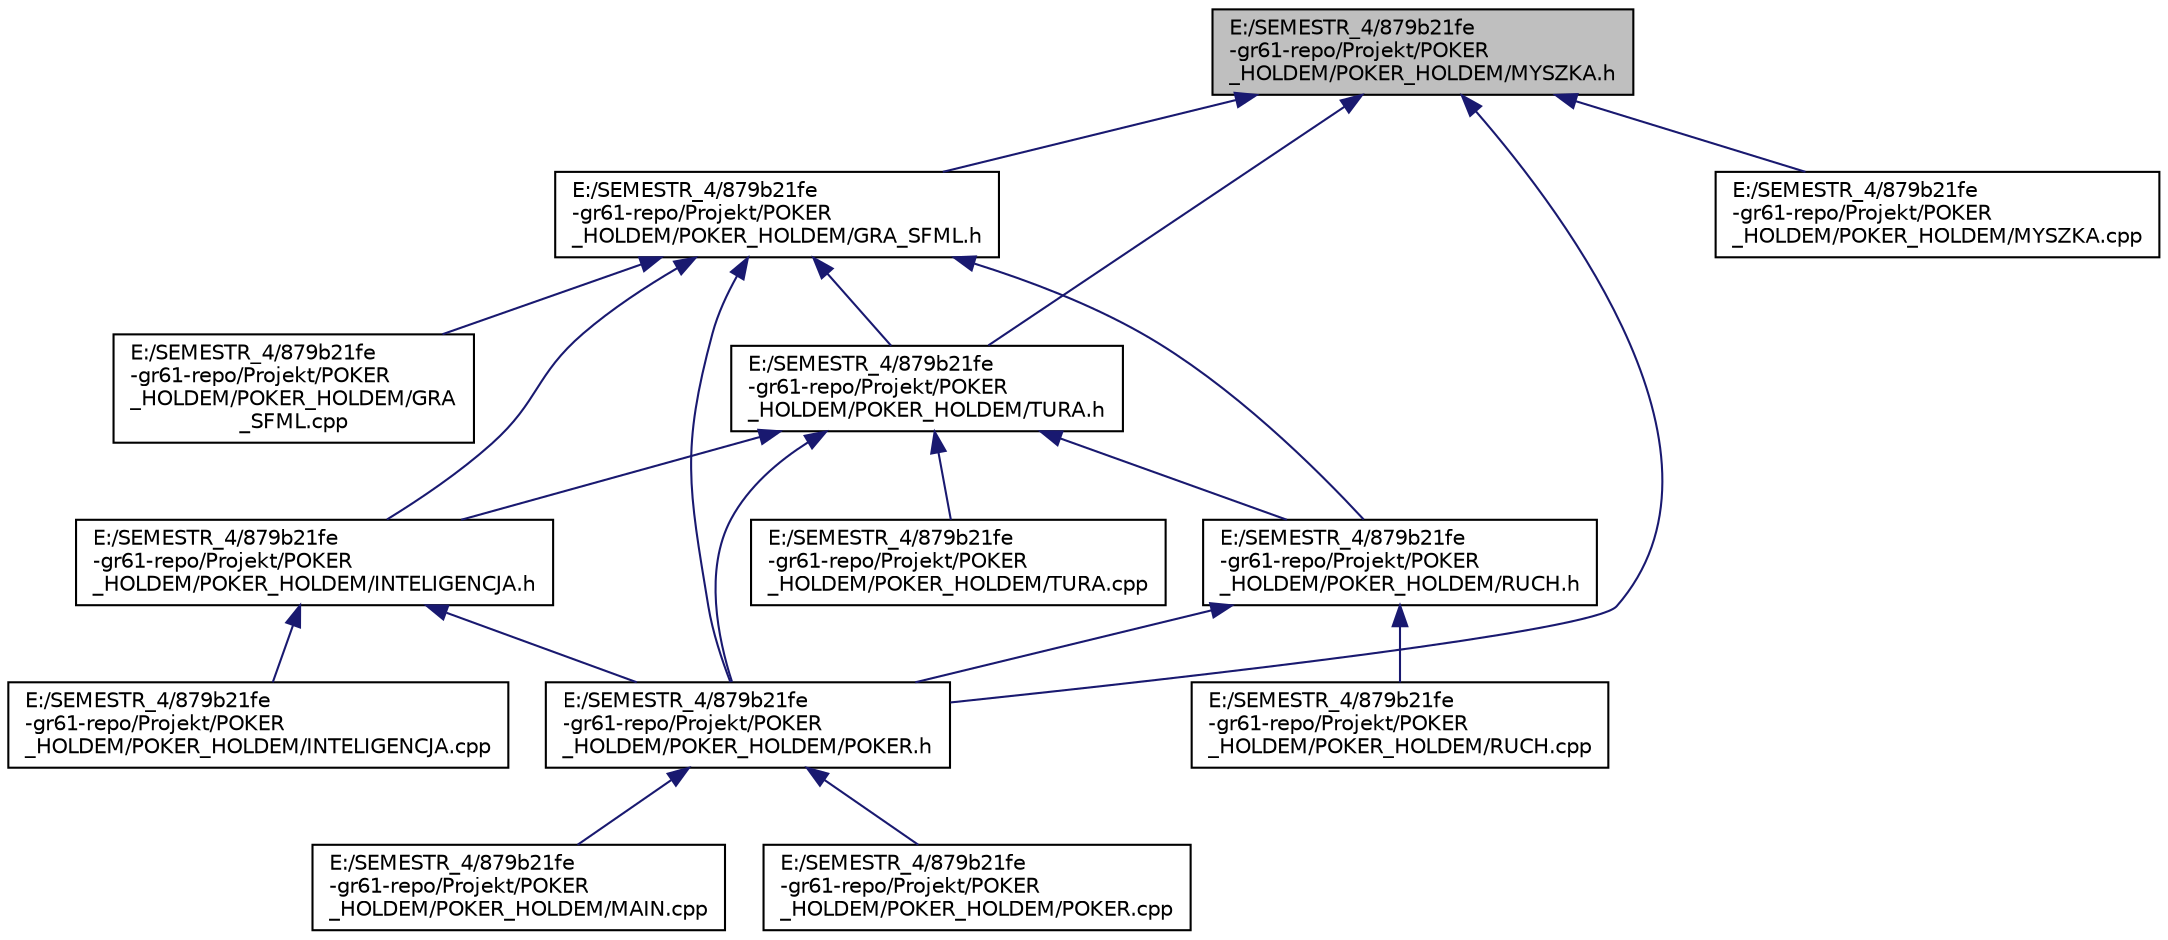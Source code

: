 digraph "E:/SEMESTR_4/879b21fe-gr61-repo/Projekt/POKER_HOLDEM/POKER_HOLDEM/MYSZKA.h"
{
  edge [fontname="Helvetica",fontsize="10",labelfontname="Helvetica",labelfontsize="10"];
  node [fontname="Helvetica",fontsize="10",shape=record];
  Node4 [label="E:/SEMESTR_4/879b21fe\l-gr61-repo/Projekt/POKER\l_HOLDEM/POKER_HOLDEM/MYSZKA.h",height=0.2,width=0.4,color="black", fillcolor="grey75", style="filled", fontcolor="black"];
  Node4 -> Node5 [dir="back",color="midnightblue",fontsize="10",style="solid",fontname="Helvetica"];
  Node5 [label="E:/SEMESTR_4/879b21fe\l-gr61-repo/Projekt/POKER\l_HOLDEM/POKER_HOLDEM/GRA_SFML.h",height=0.2,width=0.4,color="black", fillcolor="white", style="filled",URL="$_g_r_a___s_f_m_l_8h.html"];
  Node5 -> Node6 [dir="back",color="midnightblue",fontsize="10",style="solid",fontname="Helvetica"];
  Node6 [label="E:/SEMESTR_4/879b21fe\l-gr61-repo/Projekt/POKER\l_HOLDEM/POKER_HOLDEM/GRA\l_SFML.cpp",height=0.2,width=0.4,color="black", fillcolor="white", style="filled",URL="$_g_r_a___s_f_m_l_8cpp.html"];
  Node5 -> Node7 [dir="back",color="midnightblue",fontsize="10",style="solid",fontname="Helvetica"];
  Node7 [label="E:/SEMESTR_4/879b21fe\l-gr61-repo/Projekt/POKER\l_HOLDEM/POKER_HOLDEM/INTELIGENCJA.h",height=0.2,width=0.4,color="black", fillcolor="white", style="filled",URL="$_i_n_t_e_l_i_g_e_n_c_j_a_8h.html"];
  Node7 -> Node8 [dir="back",color="midnightblue",fontsize="10",style="solid",fontname="Helvetica"];
  Node8 [label="E:/SEMESTR_4/879b21fe\l-gr61-repo/Projekt/POKER\l_HOLDEM/POKER_HOLDEM/INTELIGENCJA.cpp",height=0.2,width=0.4,color="black", fillcolor="white", style="filled",URL="$_i_n_t_e_l_i_g_e_n_c_j_a_8cpp.html"];
  Node7 -> Node9 [dir="back",color="midnightblue",fontsize="10",style="solid",fontname="Helvetica"];
  Node9 [label="E:/SEMESTR_4/879b21fe\l-gr61-repo/Projekt/POKER\l_HOLDEM/POKER_HOLDEM/POKER.h",height=0.2,width=0.4,color="black", fillcolor="white", style="filled",URL="$_p_o_k_e_r_8h.html"];
  Node9 -> Node10 [dir="back",color="midnightblue",fontsize="10",style="solid",fontname="Helvetica"];
  Node10 [label="E:/SEMESTR_4/879b21fe\l-gr61-repo/Projekt/POKER\l_HOLDEM/POKER_HOLDEM/MAIN.cpp",height=0.2,width=0.4,color="black", fillcolor="white", style="filled",URL="$_m_a_i_n_8cpp.html"];
  Node9 -> Node11 [dir="back",color="midnightblue",fontsize="10",style="solid",fontname="Helvetica"];
  Node11 [label="E:/SEMESTR_4/879b21fe\l-gr61-repo/Projekt/POKER\l_HOLDEM/POKER_HOLDEM/POKER.cpp",height=0.2,width=0.4,color="black", fillcolor="white", style="filled",URL="$_p_o_k_e_r_8cpp.html"];
  Node5 -> Node12 [dir="back",color="midnightblue",fontsize="10",style="solid",fontname="Helvetica"];
  Node12 [label="E:/SEMESTR_4/879b21fe\l-gr61-repo/Projekt/POKER\l_HOLDEM/POKER_HOLDEM/TURA.h",height=0.2,width=0.4,color="black", fillcolor="white", style="filled",URL="$_t_u_r_a_8h.html"];
  Node12 -> Node7 [dir="back",color="midnightblue",fontsize="10",style="solid",fontname="Helvetica"];
  Node12 -> Node9 [dir="back",color="midnightblue",fontsize="10",style="solid",fontname="Helvetica"];
  Node12 -> Node13 [dir="back",color="midnightblue",fontsize="10",style="solid",fontname="Helvetica"];
  Node13 [label="E:/SEMESTR_4/879b21fe\l-gr61-repo/Projekt/POKER\l_HOLDEM/POKER_HOLDEM/RUCH.h",height=0.2,width=0.4,color="black", fillcolor="white", style="filled",URL="$_r_u_c_h_8h.html"];
  Node13 -> Node9 [dir="back",color="midnightblue",fontsize="10",style="solid",fontname="Helvetica"];
  Node13 -> Node14 [dir="back",color="midnightblue",fontsize="10",style="solid",fontname="Helvetica"];
  Node14 [label="E:/SEMESTR_4/879b21fe\l-gr61-repo/Projekt/POKER\l_HOLDEM/POKER_HOLDEM/RUCH.cpp",height=0.2,width=0.4,color="black", fillcolor="white", style="filled",URL="$_r_u_c_h_8cpp.html"];
  Node12 -> Node15 [dir="back",color="midnightblue",fontsize="10",style="solid",fontname="Helvetica"];
  Node15 [label="E:/SEMESTR_4/879b21fe\l-gr61-repo/Projekt/POKER\l_HOLDEM/POKER_HOLDEM/TURA.cpp",height=0.2,width=0.4,color="black", fillcolor="white", style="filled",URL="$_t_u_r_a_8cpp.html"];
  Node5 -> Node9 [dir="back",color="midnightblue",fontsize="10",style="solid",fontname="Helvetica"];
  Node5 -> Node13 [dir="back",color="midnightblue",fontsize="10",style="solid",fontname="Helvetica"];
  Node4 -> Node12 [dir="back",color="midnightblue",fontsize="10",style="solid",fontname="Helvetica"];
  Node4 -> Node9 [dir="back",color="midnightblue",fontsize="10",style="solid",fontname="Helvetica"];
  Node4 -> Node16 [dir="back",color="midnightblue",fontsize="10",style="solid",fontname="Helvetica"];
  Node16 [label="E:/SEMESTR_4/879b21fe\l-gr61-repo/Projekt/POKER\l_HOLDEM/POKER_HOLDEM/MYSZKA.cpp",height=0.2,width=0.4,color="black", fillcolor="white", style="filled",URL="$_m_y_s_z_k_a_8cpp.html"];
}

